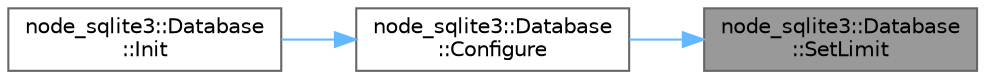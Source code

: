 digraph "node_sqlite3::Database::SetLimit"
{
 // LATEX_PDF_SIZE
  bgcolor="transparent";
  edge [fontname=Helvetica,fontsize=10,labelfontname=Helvetica,labelfontsize=10];
  node [fontname=Helvetica,fontsize=10,shape=box,height=0.2,width=0.4];
  rankdir="RL";
  Node1 [id="Node000001",label="node_sqlite3::Database\l::SetLimit",height=0.2,width=0.4,color="gray40", fillcolor="grey60", style="filled", fontcolor="black",tooltip=" "];
  Node1 -> Node2 [id="edge1_Node000001_Node000002",dir="back",color="steelblue1",style="solid",tooltip=" "];
  Node2 [id="Node000002",label="node_sqlite3::Database\l::Configure",height=0.2,width=0.4,color="grey40", fillcolor="white", style="filled",URL="$classnode__sqlite3_1_1_database.html#a372193fc006b0ee71755c20d67e456fb",tooltip=" "];
  Node2 -> Node3 [id="edge2_Node000002_Node000003",dir="back",color="steelblue1",style="solid",tooltip=" "];
  Node3 [id="Node000003",label="node_sqlite3::Database\l::Init",height=0.2,width=0.4,color="grey40", fillcolor="white", style="filled",URL="$classnode__sqlite3_1_1_database.html#a74347e00418fa1cfcb9e18c694c7a612",tooltip=" "];
}
